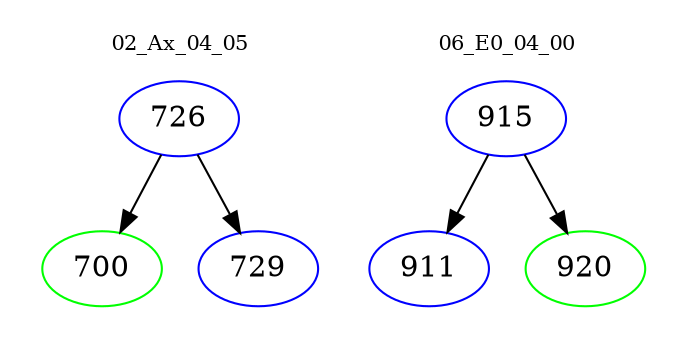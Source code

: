 digraph{
subgraph cluster_0 {
color = white
label = "02_Ax_04_05";
fontsize=10;
T0_726 [label="726", color="blue"]
T0_726 -> T0_700 [color="black"]
T0_700 [label="700", color="green"]
T0_726 -> T0_729 [color="black"]
T0_729 [label="729", color="blue"]
}
subgraph cluster_1 {
color = white
label = "06_E0_04_00";
fontsize=10;
T1_915 [label="915", color="blue"]
T1_915 -> T1_911 [color="black"]
T1_911 [label="911", color="blue"]
T1_915 -> T1_920 [color="black"]
T1_920 [label="920", color="green"]
}
}
